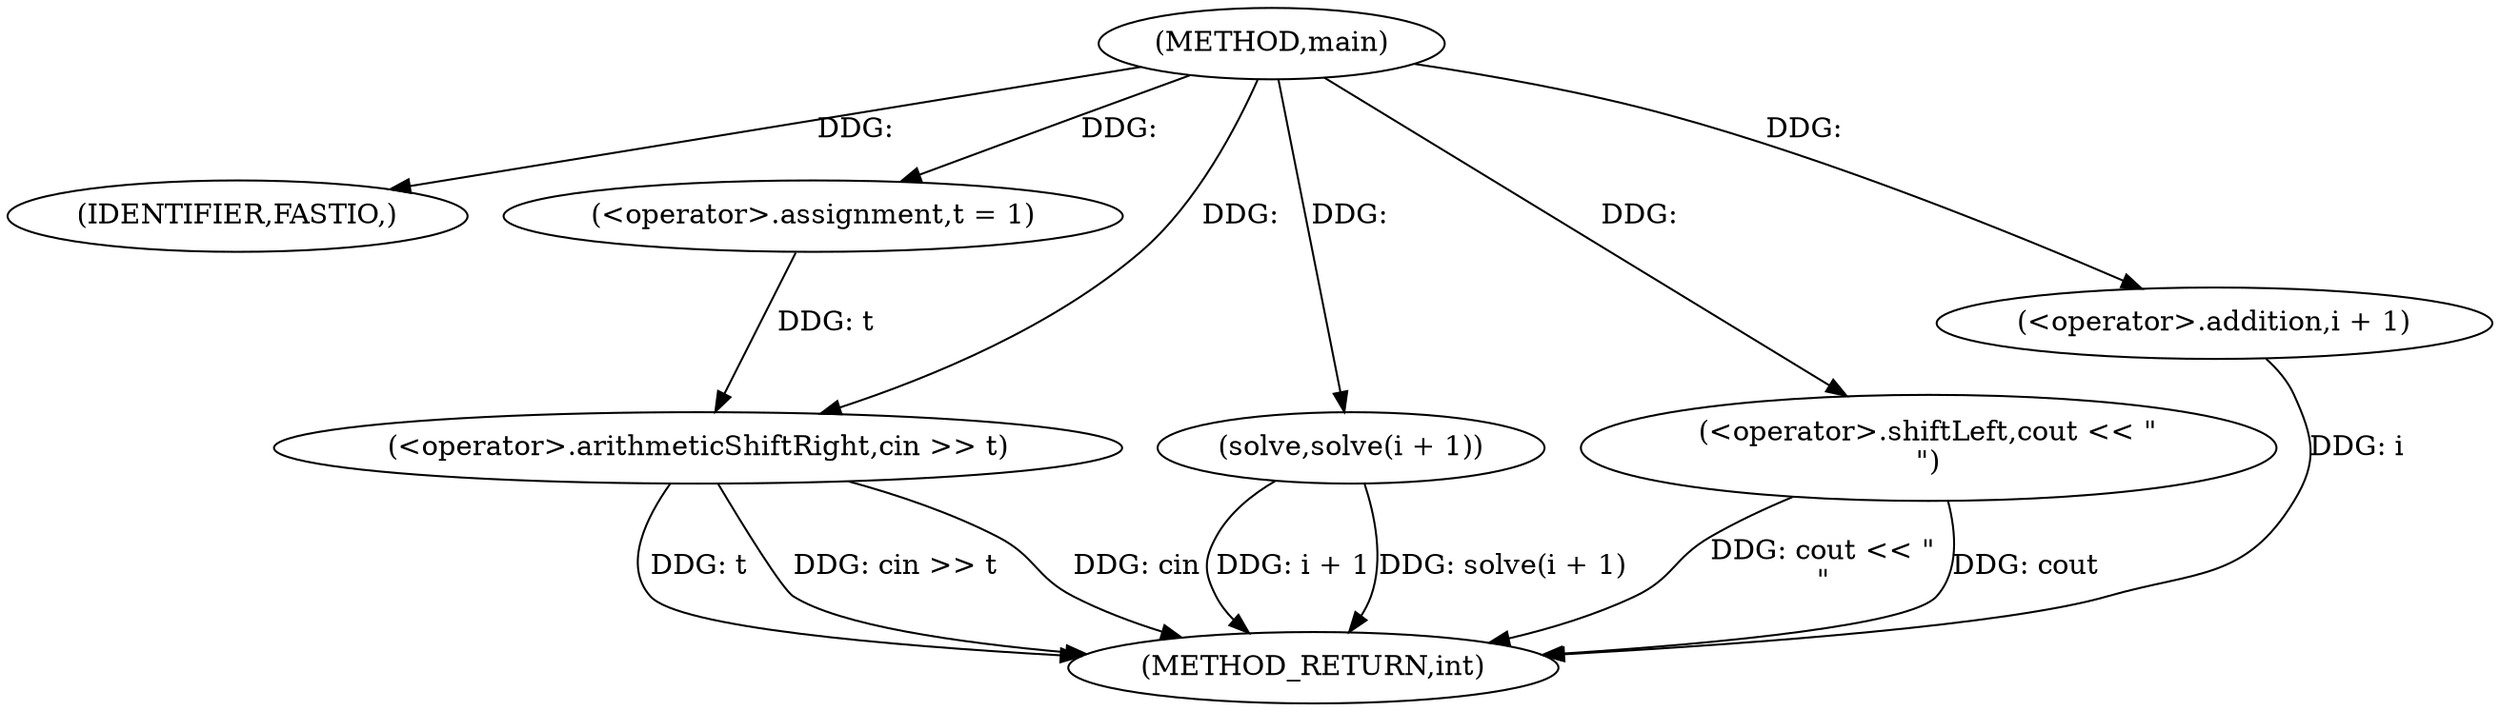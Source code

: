 digraph "main" {  
"1000245" [label = "(METHOD,main)" ]
"1000263" [label = "(METHOD_RETURN,int)" ]
"1000247" [label = "(IDENTIFIER,FASTIO,)" ]
"1000249" [label = "(<operator>.assignment,t = 1)" ]
"1000252" [label = "(<operator>.arithmeticShiftRight,cin >> t)" ]
"1000256" [label = "(solve,solve(i + 1))" ]
"1000260" [label = "(<operator>.shiftLeft,cout << \"\n\")" ]
"1000257" [label = "(<operator>.addition,i + 1)" ]
  "1000252" -> "1000263"  [ label = "DDG: t"] 
  "1000252" -> "1000263"  [ label = "DDG: cin >> t"] 
  "1000256" -> "1000263"  [ label = "DDG: i + 1"] 
  "1000256" -> "1000263"  [ label = "DDG: solve(i + 1)"] 
  "1000260" -> "1000263"  [ label = "DDG: cout << \"\n\""] 
  "1000252" -> "1000263"  [ label = "DDG: cin"] 
  "1000257" -> "1000263"  [ label = "DDG: i"] 
  "1000260" -> "1000263"  [ label = "DDG: cout"] 
  "1000245" -> "1000247"  [ label = "DDG: "] 
  "1000245" -> "1000249"  [ label = "DDG: "] 
  "1000245" -> "1000252"  [ label = "DDG: "] 
  "1000249" -> "1000252"  [ label = "DDG: t"] 
  "1000245" -> "1000256"  [ label = "DDG: "] 
  "1000245" -> "1000260"  [ label = "DDG: "] 
  "1000245" -> "1000257"  [ label = "DDG: "] 
}
